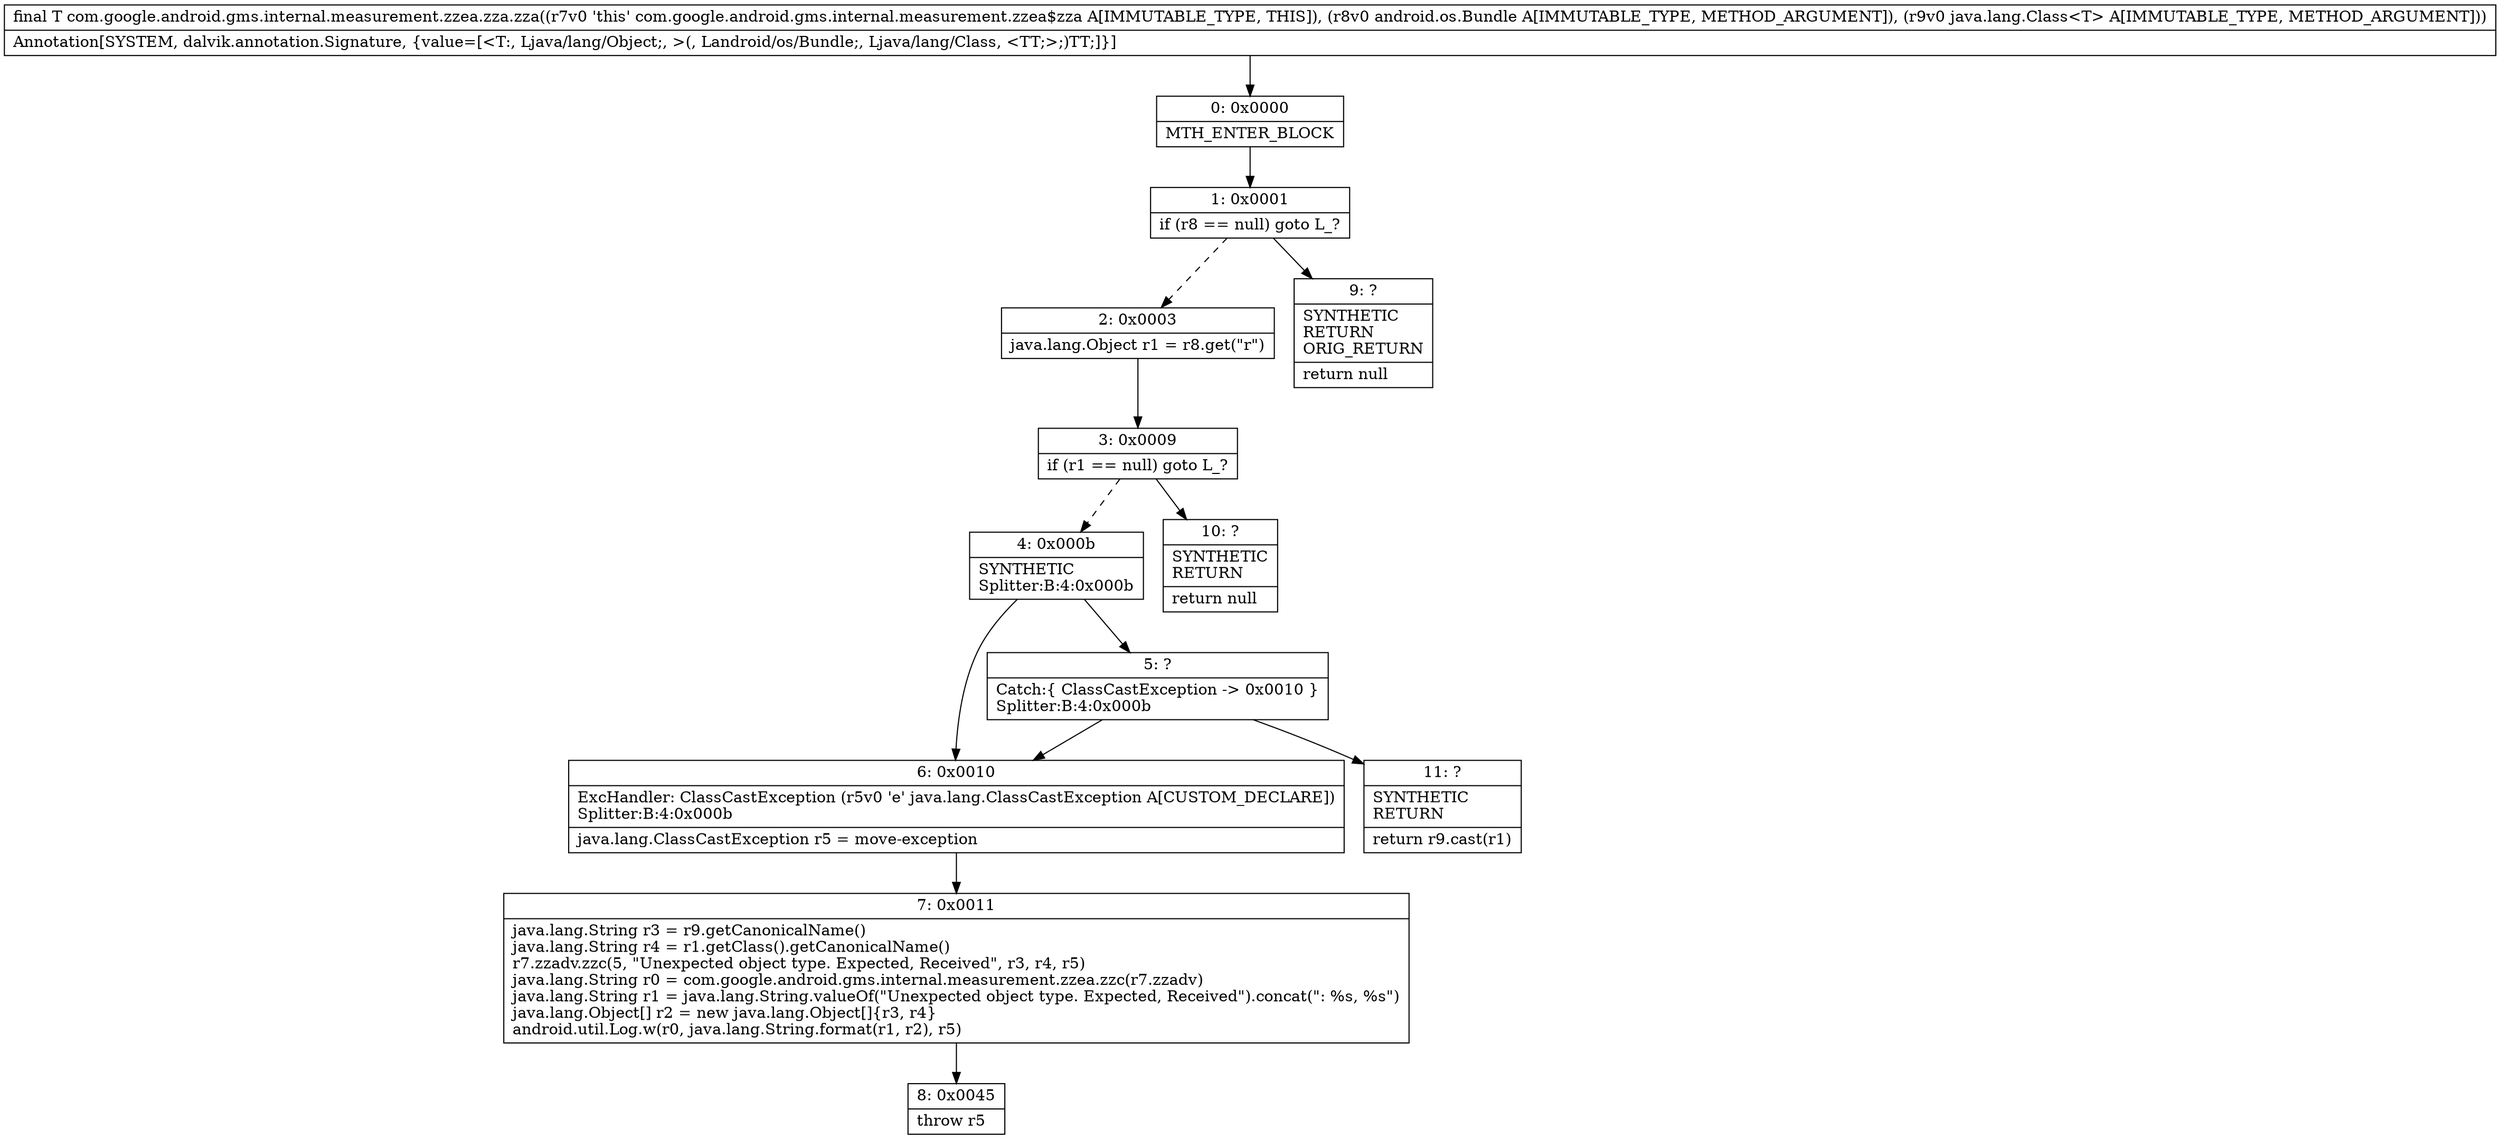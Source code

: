 digraph "CFG forcom.google.android.gms.internal.measurement.zzea.zza.zza(Landroid\/os\/Bundle;Ljava\/lang\/Class;)Ljava\/lang\/Object;" {
Node_0 [shape=record,label="{0\:\ 0x0000|MTH_ENTER_BLOCK\l}"];
Node_1 [shape=record,label="{1\:\ 0x0001|if (r8 == null) goto L_?\l}"];
Node_2 [shape=record,label="{2\:\ 0x0003|java.lang.Object r1 = r8.get(\"r\")\l}"];
Node_3 [shape=record,label="{3\:\ 0x0009|if (r1 == null) goto L_?\l}"];
Node_4 [shape=record,label="{4\:\ 0x000b|SYNTHETIC\lSplitter:B:4:0x000b\l}"];
Node_5 [shape=record,label="{5\:\ ?|Catch:\{ ClassCastException \-\> 0x0010 \}\lSplitter:B:4:0x000b\l}"];
Node_6 [shape=record,label="{6\:\ 0x0010|ExcHandler: ClassCastException (r5v0 'e' java.lang.ClassCastException A[CUSTOM_DECLARE])\lSplitter:B:4:0x000b\l|java.lang.ClassCastException r5 = move\-exception\l}"];
Node_7 [shape=record,label="{7\:\ 0x0011|java.lang.String r3 = r9.getCanonicalName()\ljava.lang.String r4 = r1.getClass().getCanonicalName()\lr7.zzadv.zzc(5, \"Unexpected object type. Expected, Received\", r3, r4, r5)\ljava.lang.String r0 = com.google.android.gms.internal.measurement.zzea.zzc(r7.zzadv)\ljava.lang.String r1 = java.lang.String.valueOf(\"Unexpected object type. Expected, Received\").concat(\": %s, %s\")\ljava.lang.Object[] r2 = new java.lang.Object[]\{r3, r4\}\landroid.util.Log.w(r0, java.lang.String.format(r1, r2), r5)\l}"];
Node_8 [shape=record,label="{8\:\ 0x0045|throw r5\l}"];
Node_9 [shape=record,label="{9\:\ ?|SYNTHETIC\lRETURN\lORIG_RETURN\l|return null\l}"];
Node_10 [shape=record,label="{10\:\ ?|SYNTHETIC\lRETURN\l|return null\l}"];
Node_11 [shape=record,label="{11\:\ ?|SYNTHETIC\lRETURN\l|return r9.cast(r1)\l}"];
MethodNode[shape=record,label="{final T com.google.android.gms.internal.measurement.zzea.zza.zza((r7v0 'this' com.google.android.gms.internal.measurement.zzea$zza A[IMMUTABLE_TYPE, THIS]), (r8v0 android.os.Bundle A[IMMUTABLE_TYPE, METHOD_ARGUMENT]), (r9v0 java.lang.Class\<T\> A[IMMUTABLE_TYPE, METHOD_ARGUMENT]))  | Annotation[SYSTEM, dalvik.annotation.Signature, \{value=[\<T:, Ljava\/lang\/Object;, \>(, Landroid\/os\/Bundle;, Ljava\/lang\/Class, \<TT;\>;)TT;]\}]\l}"];
MethodNode -> Node_0;
Node_0 -> Node_1;
Node_1 -> Node_2[style=dashed];
Node_1 -> Node_9;
Node_2 -> Node_3;
Node_3 -> Node_4[style=dashed];
Node_3 -> Node_10;
Node_4 -> Node_5;
Node_4 -> Node_6;
Node_5 -> Node_6;
Node_5 -> Node_11;
Node_6 -> Node_7;
Node_7 -> Node_8;
}

